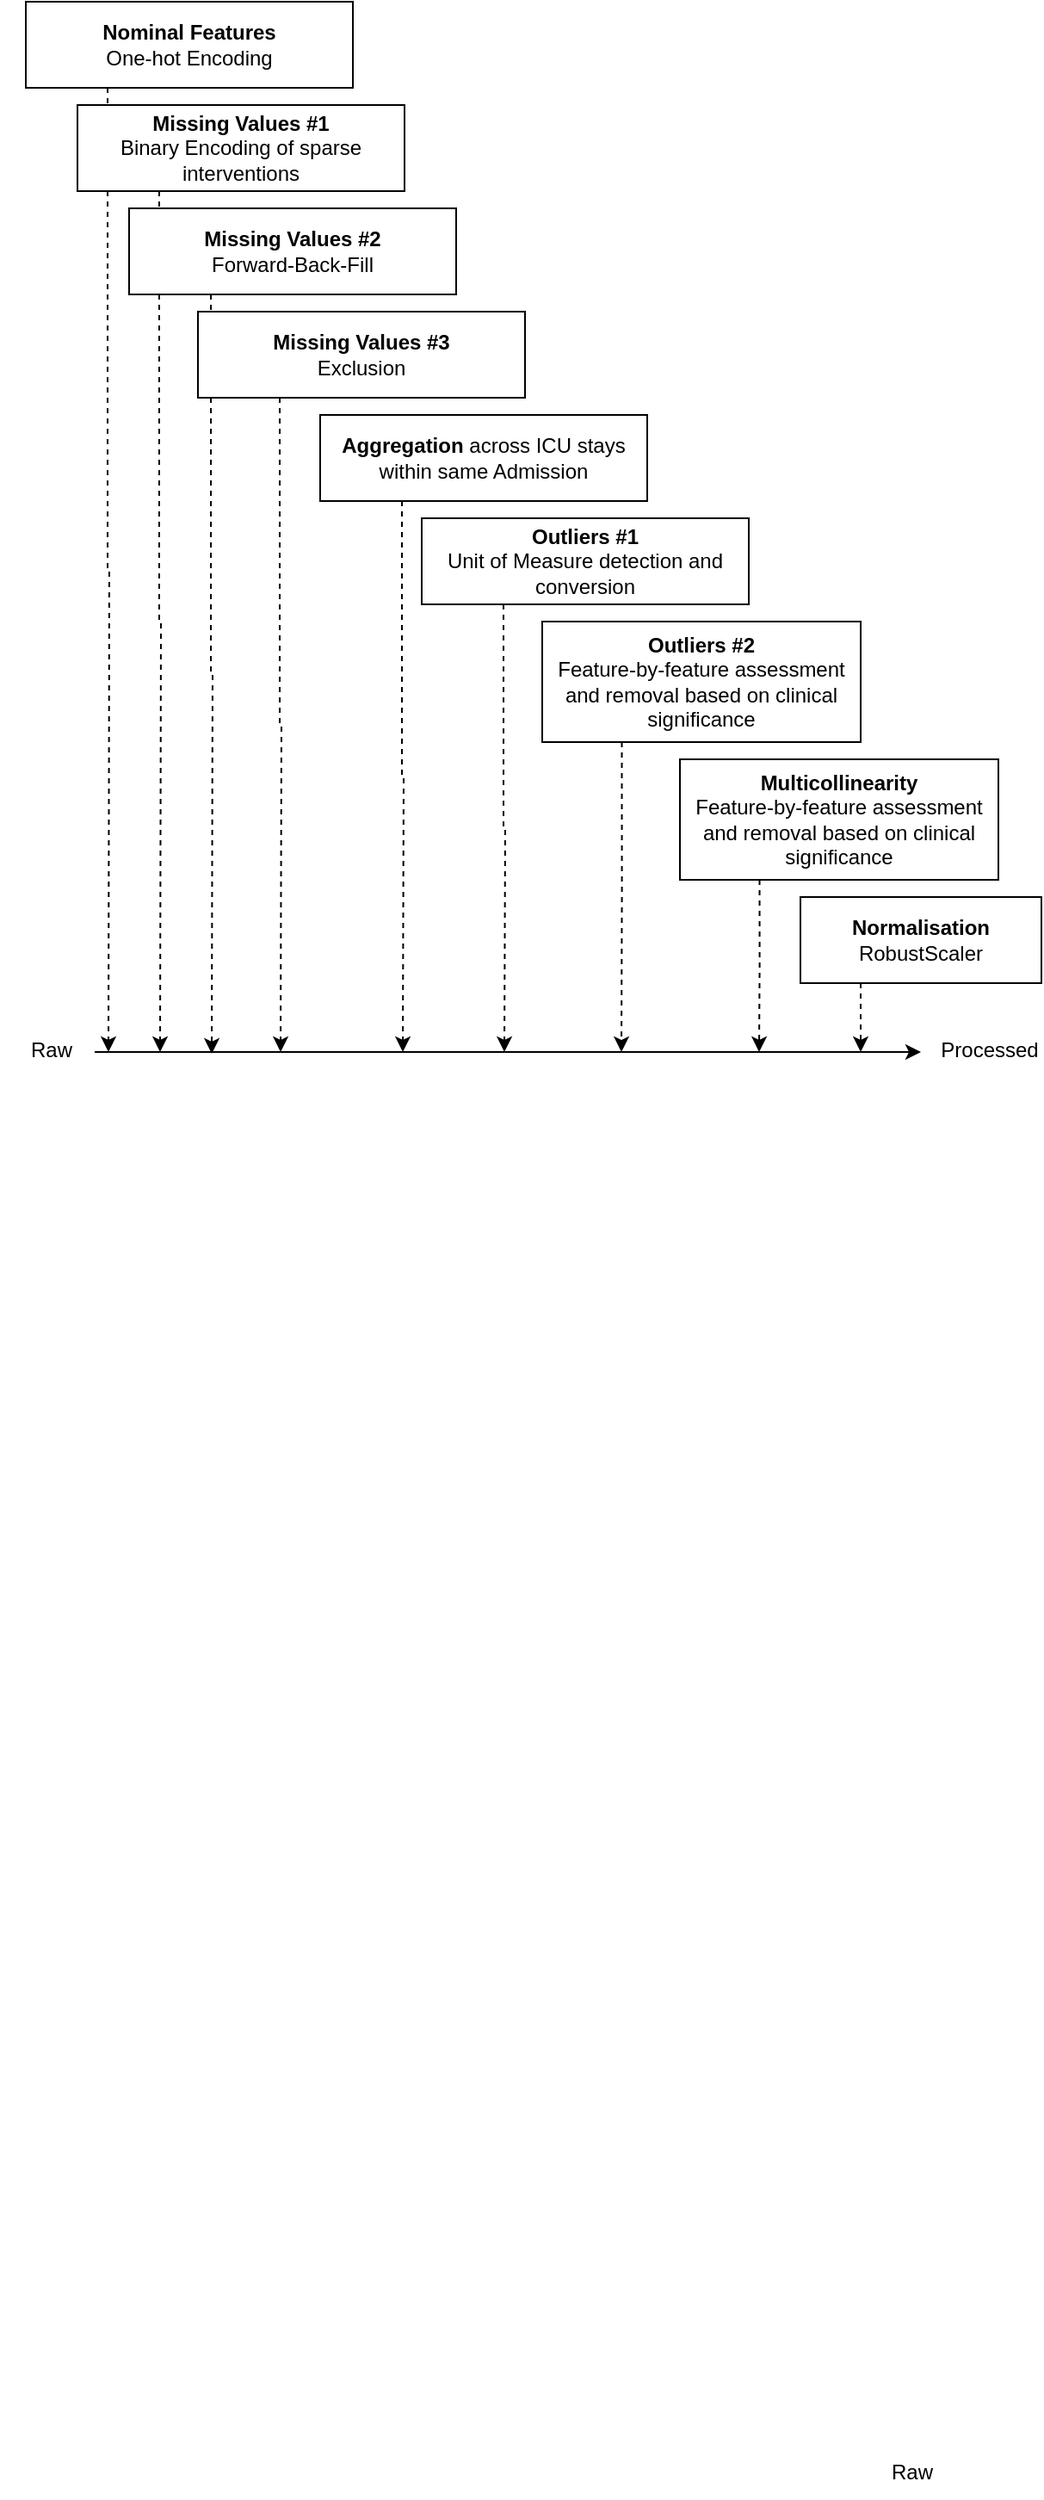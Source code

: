 <mxfile version="19.0.0" type="device"><diagram id="YPZYPu2wjEx3WuXupb9c" name="Page-1"><mxGraphModel dx="1055" dy="876" grid="1" gridSize="10" guides="1" tooltips="1" connect="1" arrows="1" fold="1" page="1" pageScale="1" pageWidth="4681" pageHeight="3300" math="0" shadow="0"><root><mxCell id="0"/><mxCell id="1" parent="0"/><mxCell id="OBzD9pZcYbsBJ6nLiPN2-11" value="Raw" style="text;html=1;strokeColor=none;fillColor=none;align=center;verticalAlign=middle;whiteSpace=wrap;rounded=0;" vertex="1" parent="1"><mxGeometry x="645" y="1610" width="60" height="30" as="geometry"/></mxCell><mxCell id="OBzD9pZcYbsBJ6nLiPN2-26" value="" style="group" vertex="1" connectable="0" parent="1"><mxGeometry x="145" y="190" width="605" height="624" as="geometry"/></mxCell><mxCell id="OBzD9pZcYbsBJ6nLiPN2-17" style="edgeStyle=orthogonalEdgeStyle;rounded=0;orthogonalLoop=1;jettySize=auto;html=1;exitX=0.25;exitY=1;exitDx=0;exitDy=0;dashed=1;" edge="1" parent="OBzD9pZcYbsBJ6nLiPN2-26" source="OBzD9pZcYbsBJ6nLiPN2-1"><mxGeometry relative="1" as="geometry"><mxPoint x="93" y="610" as="targetPoint"/></mxGeometry></mxCell><mxCell id="OBzD9pZcYbsBJ6nLiPN2-15" style="edgeStyle=orthogonalEdgeStyle;rounded=0;orthogonalLoop=1;jettySize=auto;html=1;exitX=0.25;exitY=1;exitDx=0;exitDy=0;dashed=1;" edge="1" parent="OBzD9pZcYbsBJ6nLiPN2-26" source="OBzD9pZcYbsBJ6nLiPN2-2"><mxGeometry relative="1" as="geometry"><mxPoint x="63" y="610" as="targetPoint"/></mxGeometry></mxCell><mxCell id="OBzD9pZcYbsBJ6nLiPN2-1" value="&lt;b&gt;Missing Values #1&lt;/b&gt;&lt;br&gt;Binary Encoding of sparse interventions" style="whiteSpace=wrap;html=1;align=center;strokeWidth=1;" vertex="1" parent="OBzD9pZcYbsBJ6nLiPN2-26"><mxGeometry x="45" y="60" width="190" height="50" as="geometry"/></mxCell><mxCell id="OBzD9pZcYbsBJ6nLiPN2-2" value="&lt;b&gt;Nominal Features&lt;/b&gt;&lt;br&gt;One-hot Encoding" style="whiteSpace=wrap;html=1;align=center;strokeWidth=1;" vertex="1" parent="OBzD9pZcYbsBJ6nLiPN2-26"><mxGeometry x="15" width="190" height="50" as="geometry"/></mxCell><mxCell id="OBzD9pZcYbsBJ6nLiPN2-18" style="edgeStyle=orthogonalEdgeStyle;rounded=0;orthogonalLoop=1;jettySize=auto;html=1;exitX=0.25;exitY=1;exitDx=0;exitDy=0;dashed=1;" edge="1" parent="OBzD9pZcYbsBJ6nLiPN2-26" source="OBzD9pZcYbsBJ6nLiPN2-3"><mxGeometry relative="1" as="geometry"><mxPoint x="123" y="611" as="targetPoint"/></mxGeometry></mxCell><mxCell id="OBzD9pZcYbsBJ6nLiPN2-3" value="&lt;b&gt;Missing Values #2&lt;/b&gt;&lt;br&gt;Forward-Back-Fill" style="whiteSpace=wrap;html=1;align=center;strokeWidth=1;" vertex="1" parent="OBzD9pZcYbsBJ6nLiPN2-26"><mxGeometry x="75" y="120" width="190" height="50" as="geometry"/></mxCell><mxCell id="OBzD9pZcYbsBJ6nLiPN2-19" style="edgeStyle=orthogonalEdgeStyle;rounded=0;orthogonalLoop=1;jettySize=auto;html=1;exitX=0.25;exitY=1;exitDx=0;exitDy=0;dashed=1;" edge="1" parent="OBzD9pZcYbsBJ6nLiPN2-26" source="OBzD9pZcYbsBJ6nLiPN2-4"><mxGeometry relative="1" as="geometry"><mxPoint x="163" y="610" as="targetPoint"/></mxGeometry></mxCell><mxCell id="OBzD9pZcYbsBJ6nLiPN2-4" value="&lt;b&gt;Missing Values #3&lt;/b&gt;&lt;br&gt;Exclusion" style="whiteSpace=wrap;html=1;align=center;strokeWidth=1;" vertex="1" parent="OBzD9pZcYbsBJ6nLiPN2-26"><mxGeometry x="115" y="180" width="190" height="50" as="geometry"/></mxCell><mxCell id="OBzD9pZcYbsBJ6nLiPN2-20" style="edgeStyle=orthogonalEdgeStyle;rounded=0;orthogonalLoop=1;jettySize=auto;html=1;exitX=0.25;exitY=1;exitDx=0;exitDy=0;dashed=1;" edge="1" parent="OBzD9pZcYbsBJ6nLiPN2-26" source="OBzD9pZcYbsBJ6nLiPN2-5"><mxGeometry relative="1" as="geometry"><mxPoint x="234" y="610" as="targetPoint"/></mxGeometry></mxCell><mxCell id="OBzD9pZcYbsBJ6nLiPN2-5" value="&lt;b&gt;Aggregation&lt;/b&gt; across ICU stays&lt;br&gt;within same Admission" style="whiteSpace=wrap;html=1;align=center;strokeWidth=1;" vertex="1" parent="OBzD9pZcYbsBJ6nLiPN2-26"><mxGeometry x="186" y="240" width="190" height="50" as="geometry"/></mxCell><mxCell id="OBzD9pZcYbsBJ6nLiPN2-21" style="edgeStyle=orthogonalEdgeStyle;rounded=0;orthogonalLoop=1;jettySize=auto;html=1;exitX=0.25;exitY=1;exitDx=0;exitDy=0;dashed=1;" edge="1" parent="OBzD9pZcYbsBJ6nLiPN2-26" source="OBzD9pZcYbsBJ6nLiPN2-6"><mxGeometry relative="1" as="geometry"><mxPoint x="293" y="610" as="targetPoint"/></mxGeometry></mxCell><mxCell id="OBzD9pZcYbsBJ6nLiPN2-6" value="&lt;b&gt;Outliers #1&lt;/b&gt;&lt;br&gt;Unit of Measure detection and conversion" style="whiteSpace=wrap;html=1;align=center;strokeWidth=1;" vertex="1" parent="OBzD9pZcYbsBJ6nLiPN2-26"><mxGeometry x="245" y="300" width="190" height="50" as="geometry"/></mxCell><mxCell id="OBzD9pZcYbsBJ6nLiPN2-22" style="edgeStyle=orthogonalEdgeStyle;rounded=0;orthogonalLoop=1;jettySize=auto;html=1;exitX=0.25;exitY=1;exitDx=0;exitDy=0;dashed=1;" edge="1" parent="OBzD9pZcYbsBJ6nLiPN2-26" source="OBzD9pZcYbsBJ6nLiPN2-7"><mxGeometry relative="1" as="geometry"><mxPoint x="361" y="610" as="targetPoint"/></mxGeometry></mxCell><mxCell id="OBzD9pZcYbsBJ6nLiPN2-7" value="&lt;b&gt;Outliers #2&lt;/b&gt;&lt;br&gt;Feature-by-feature assessment and removal based on clinical significance" style="whiteSpace=wrap;html=1;align=center;strokeWidth=1;" vertex="1" parent="OBzD9pZcYbsBJ6nLiPN2-26"><mxGeometry x="315" y="360" width="185" height="70" as="geometry"/></mxCell><mxCell id="OBzD9pZcYbsBJ6nLiPN2-23" style="edgeStyle=orthogonalEdgeStyle;rounded=0;orthogonalLoop=1;jettySize=auto;html=1;exitX=0.25;exitY=1;exitDx=0;exitDy=0;dashed=1;" edge="1" parent="OBzD9pZcYbsBJ6nLiPN2-26" source="OBzD9pZcYbsBJ6nLiPN2-8"><mxGeometry relative="1" as="geometry"><mxPoint x="441" y="610" as="targetPoint"/></mxGeometry></mxCell><mxCell id="OBzD9pZcYbsBJ6nLiPN2-8" value="&lt;b&gt;Multicollinearity&lt;/b&gt;&lt;br&gt;Feature-by-feature assessment and removal based on clinical significance" style="whiteSpace=wrap;html=1;align=center;strokeWidth=1;" vertex="1" parent="OBzD9pZcYbsBJ6nLiPN2-26"><mxGeometry x="395" y="440" width="185" height="70" as="geometry"/></mxCell><mxCell id="OBzD9pZcYbsBJ6nLiPN2-24" style="edgeStyle=orthogonalEdgeStyle;rounded=0;orthogonalLoop=1;jettySize=auto;html=1;exitX=0.25;exitY=1;exitDx=0;exitDy=0;dashed=1;" edge="1" parent="OBzD9pZcYbsBJ6nLiPN2-26" source="OBzD9pZcYbsBJ6nLiPN2-9"><mxGeometry relative="1" as="geometry"><mxPoint x="500" y="610" as="targetPoint"/></mxGeometry></mxCell><mxCell id="OBzD9pZcYbsBJ6nLiPN2-9" value="&lt;b&gt;Normalisation&lt;/b&gt;&lt;br&gt;RobustScaler" style="whiteSpace=wrap;html=1;align=center;strokeWidth=1;" vertex="1" parent="OBzD9pZcYbsBJ6nLiPN2-26"><mxGeometry x="465" y="520" width="140" height="50" as="geometry"/></mxCell><mxCell id="OBzD9pZcYbsBJ6nLiPN2-10" value="" style="endArrow=classic;html=1;rounded=0;" edge="1" parent="OBzD9pZcYbsBJ6nLiPN2-26"><mxGeometry width="50" height="50" relative="1" as="geometry"><mxPoint x="55" y="610" as="sourcePoint"/><mxPoint x="535" y="610" as="targetPoint"/></mxGeometry></mxCell><mxCell id="OBzD9pZcYbsBJ6nLiPN2-12" value="Processed" style="text;html=1;strokeColor=none;fillColor=none;align=center;verticalAlign=middle;whiteSpace=wrap;rounded=0;" vertex="1" parent="OBzD9pZcYbsBJ6nLiPN2-26"><mxGeometry x="545" y="594" width="60" height="30" as="geometry"/></mxCell><mxCell id="OBzD9pZcYbsBJ6nLiPN2-25" value="Raw" style="text;html=1;strokeColor=none;fillColor=none;align=center;verticalAlign=middle;whiteSpace=wrap;rounded=0;" vertex="1" parent="OBzD9pZcYbsBJ6nLiPN2-26"><mxGeometry y="594" width="60" height="30" as="geometry"/></mxCell></root></mxGraphModel></diagram></mxfile>